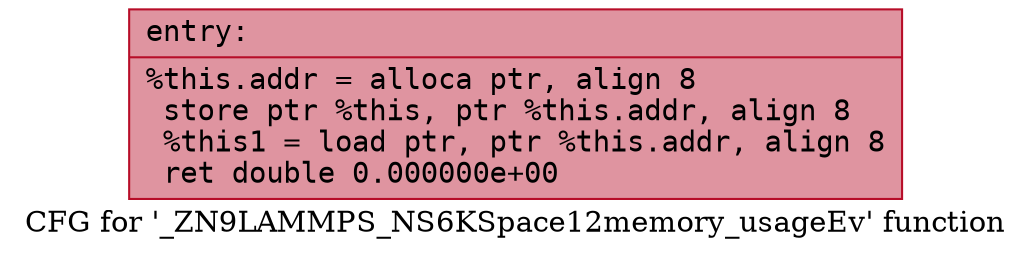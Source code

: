 digraph "CFG for '_ZN9LAMMPS_NS6KSpace12memory_usageEv' function" {
	label="CFG for '_ZN9LAMMPS_NS6KSpace12memory_usageEv' function";

	Node0x55bbfe790b30 [shape=record,color="#b70d28ff", style=filled, fillcolor="#b70d2870" fontname="Courier",label="{entry:\l|  %this.addr = alloca ptr, align 8\l  store ptr %this, ptr %this.addr, align 8\l  %this1 = load ptr, ptr %this.addr, align 8\l  ret double 0.000000e+00\l}"];
}
